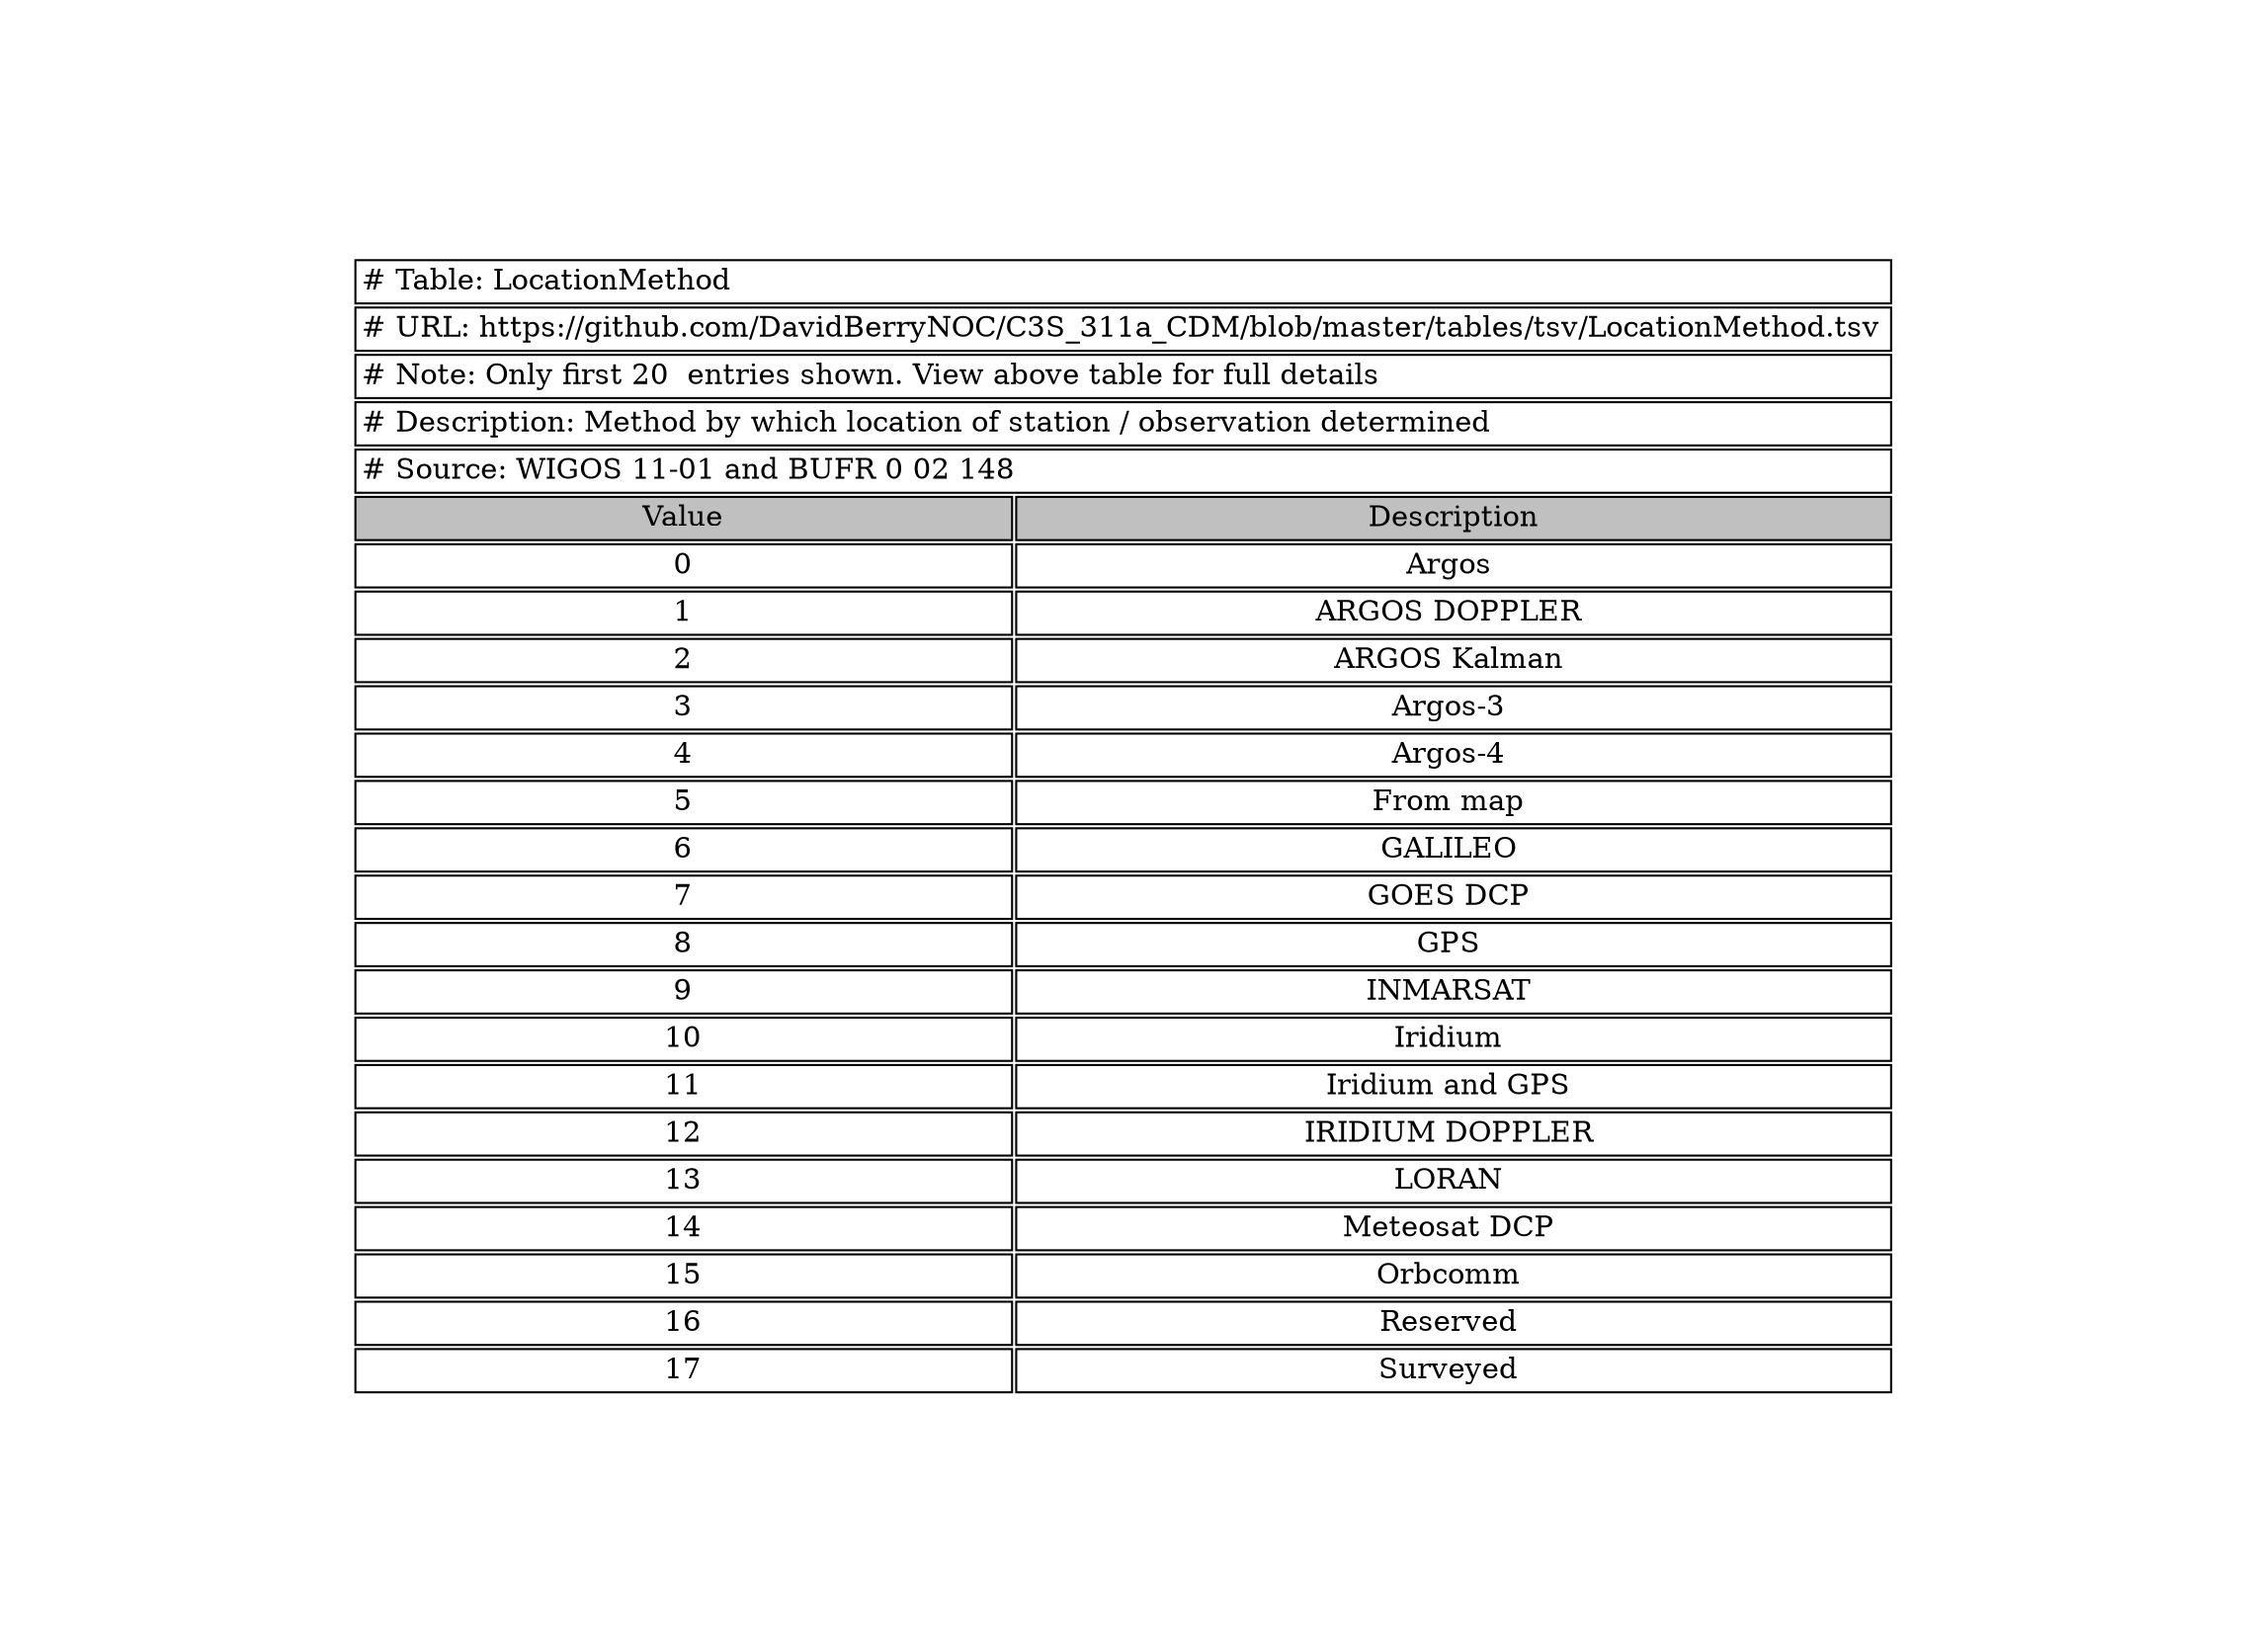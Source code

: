 digraph LocationMethod {
node [color=white]
LocationMethod [label=<<TABLE BORDER="0" CELLBORDER="1" CELLSPACING="2" COLOR="BLACK">
<TR><TD COLSPAN="2" ALIGN="left" PORT="head"># Table: LocationMethod</TD></TR>
<TR><TD COLSPAN="2" ALIGN="left"># URL: https://github.com/DavidBerryNOC/C3S_311a_CDM/blob/master/tables/tsv/LocationMethod.tsv</TD></TR>
<TR><TD COLSPAN="2" ALIGN="left"># Note: Only first 20  entries shown. View above table for full details</TD></TR>
<TR><TD ALIGN="left" COLSPAN="2"># Description: Method by which location of station / observation determined</TD></TR>
<TR><TD ALIGN="left" COLSPAN="2"># Source: WIGOS 11-01 and BUFR 0 02 148</TD></TR>
<TR><TD BGCOLOR="GRAY">Value</TD><TD BGCOLOR="GRAY">Description</TD></TR>
<TR><TD>0</TD><TD>Argos </TD></TR>
<TR><TD>1</TD><TD>ARGOS DOPPLER </TD></TR>
<TR><TD>2</TD><TD>ARGOS Kalman </TD></TR>
<TR><TD>3</TD><TD>Argos-3 </TD></TR>
<TR><TD>4</TD><TD>Argos-4 </TD></TR>
<TR><TD>5</TD><TD>From map </TD></TR>
<TR><TD>6</TD><TD>GALILEO </TD></TR>
<TR><TD>7</TD><TD>GOES DCP </TD></TR>
<TR><TD>8</TD><TD>GPS </TD></TR>
<TR><TD>9</TD><TD>INMARSAT </TD></TR>
<TR><TD>10</TD><TD>Iridium </TD></TR>
<TR><TD>11</TD><TD>Iridium and GPS </TD></TR>
<TR><TD>12</TD><TD>IRIDIUM DOPPLER </TD></TR>
<TR><TD>13</TD><TD>LORAN </TD></TR>
<TR><TD>14</TD><TD>Meteosat DCP </TD></TR>
<TR><TD>15</TD><TD>Orbcomm </TD></TR>
<TR><TD>16</TD><TD>Reserved </TD></TR>
<TR><TD>17</TD><TD>Surveyed </TD></TR>
</TABLE>>];
}
